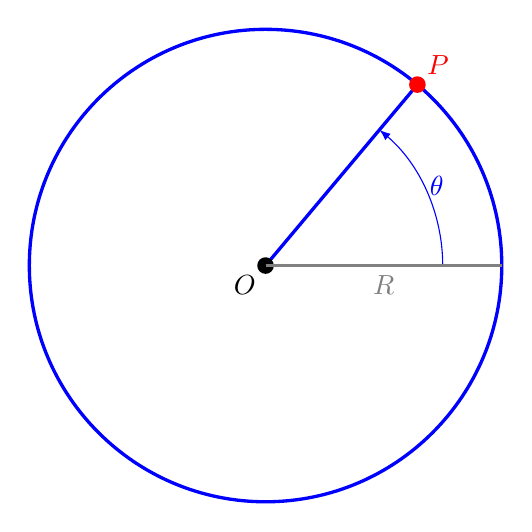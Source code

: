 \begin{tikzpicture}[scale=3]

% Axes
%      \draw[->,>=latex,thick, gray] (-0.5,0)--(3,0) node[below,black] {$x$};
%      \draw[->,>=latex,thick, gray] (0,-0.5)--(0,2.2) node[right,black] {$y$};  

  \draw[very thick, blue] (0,0) circle (1cm);
  \draw[very thick, blue] (0,0)--+(50:1) ;

   \fill[red] (50:1) circle (1pt) node[above right] {$P$}; 

    \draw[->, >=latex, blue] (0:0.75) arc(0:50:0.75) ;
    \node[blue] at (25:0.8) {$\theta$};

   \fill (0:0) circle (1pt)  node[below left] {$O$};
  \draw[gray, thick] (0,0)--(1,0) node[midway, below] {$R$};

\end{tikzpicture}
